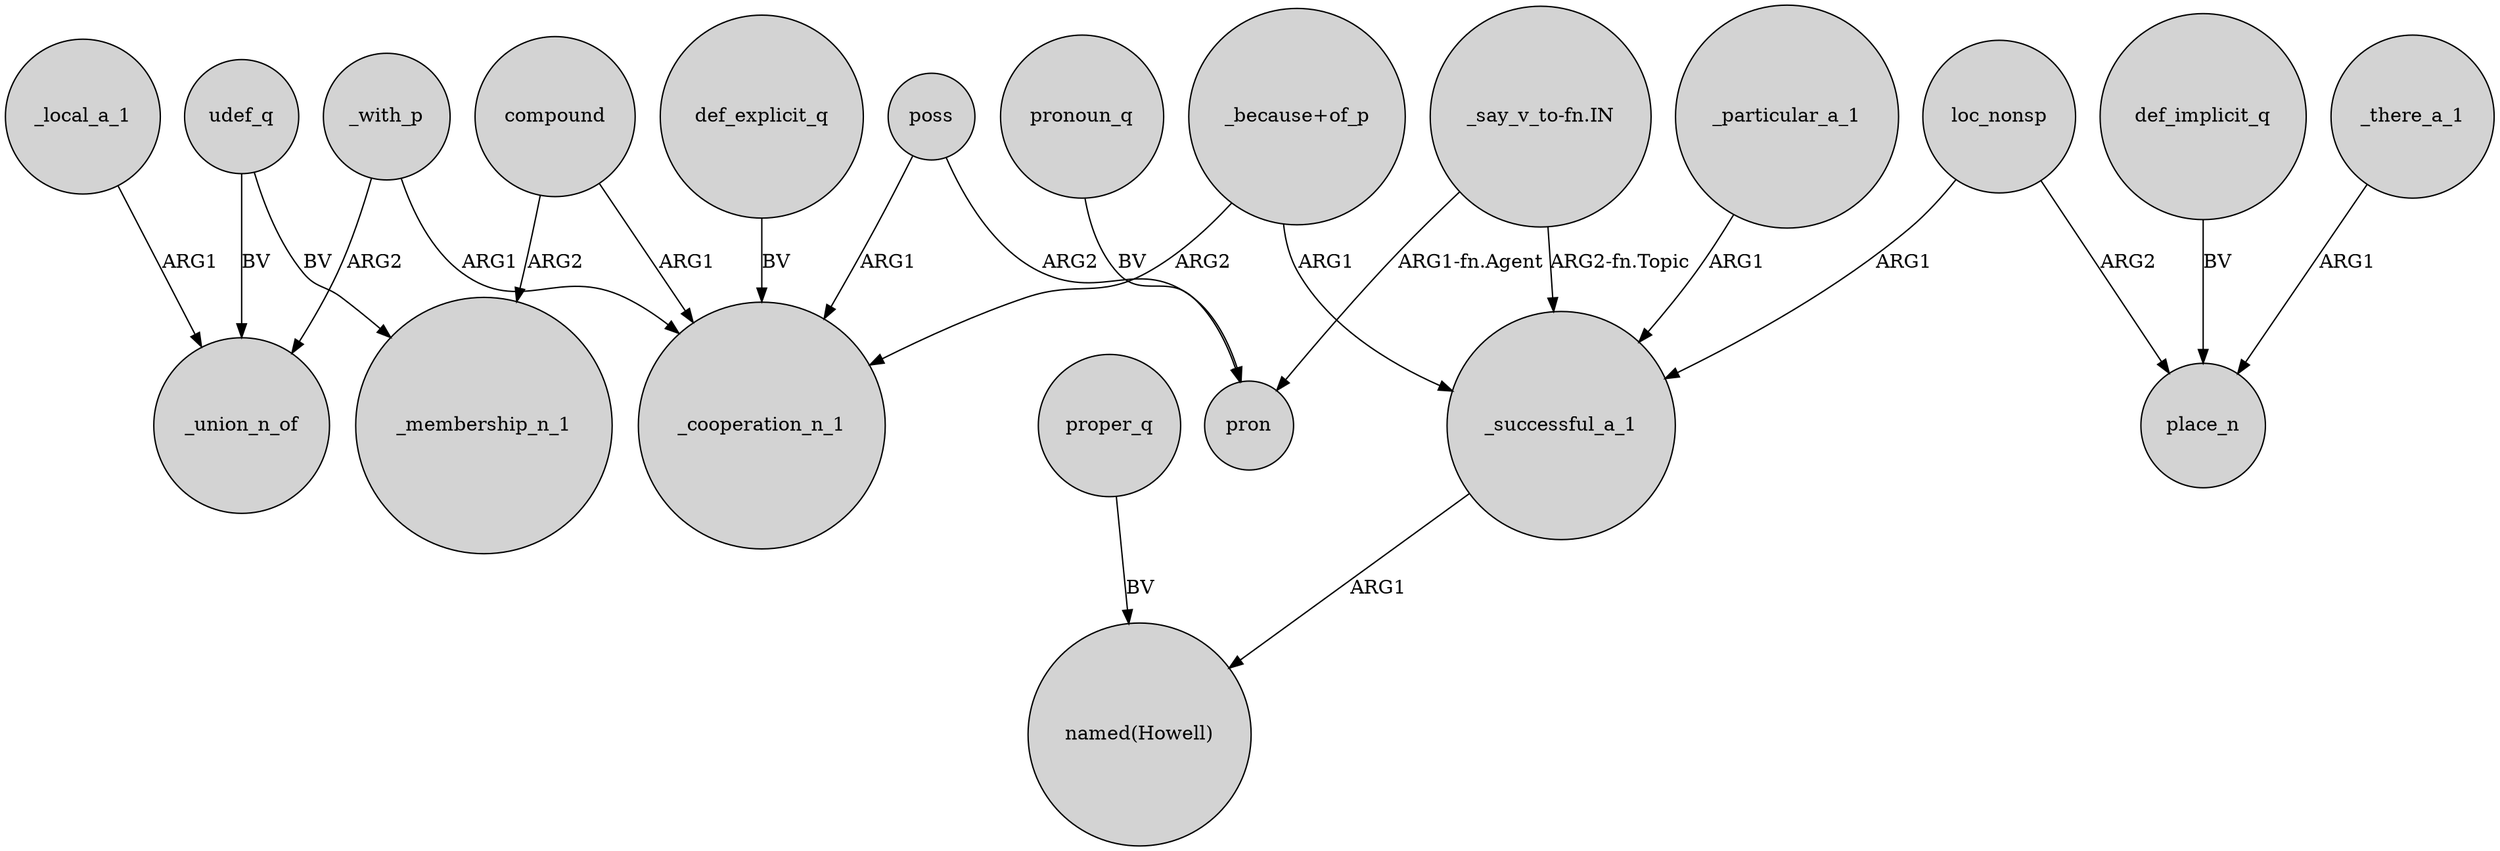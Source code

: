 digraph {
	node [shape=circle style=filled]
	udef_q -> _membership_n_1 [label=BV]
	poss -> pron [label=ARG2]
	proper_q -> "named(Howell)" [label=BV]
	"_because+of_p" -> _cooperation_n_1 [label=ARG2]
	compound -> _cooperation_n_1 [label=ARG1]
	"_say_v_to-fn.IN" -> _successful_a_1 [label="ARG2-fn.Topic"]
	udef_q -> _union_n_of [label=BV]
	def_implicit_q -> place_n [label=BV]
	_local_a_1 -> _union_n_of [label=ARG1]
	_with_p -> _cooperation_n_1 [label=ARG1]
	def_explicit_q -> _cooperation_n_1 [label=BV]
	compound -> _membership_n_1 [label=ARG2]
	pronoun_q -> pron [label=BV]
	loc_nonsp -> _successful_a_1 [label=ARG1]
	_successful_a_1 -> "named(Howell)" [label=ARG1]
	poss -> _cooperation_n_1 [label=ARG1]
	"_say_v_to-fn.IN" -> pron [label="ARG1-fn.Agent"]
	_with_p -> _union_n_of [label=ARG2]
	loc_nonsp -> place_n [label=ARG2]
	_particular_a_1 -> _successful_a_1 [label=ARG1]
	_there_a_1 -> place_n [label=ARG1]
	"_because+of_p" -> _successful_a_1 [label=ARG1]
}
